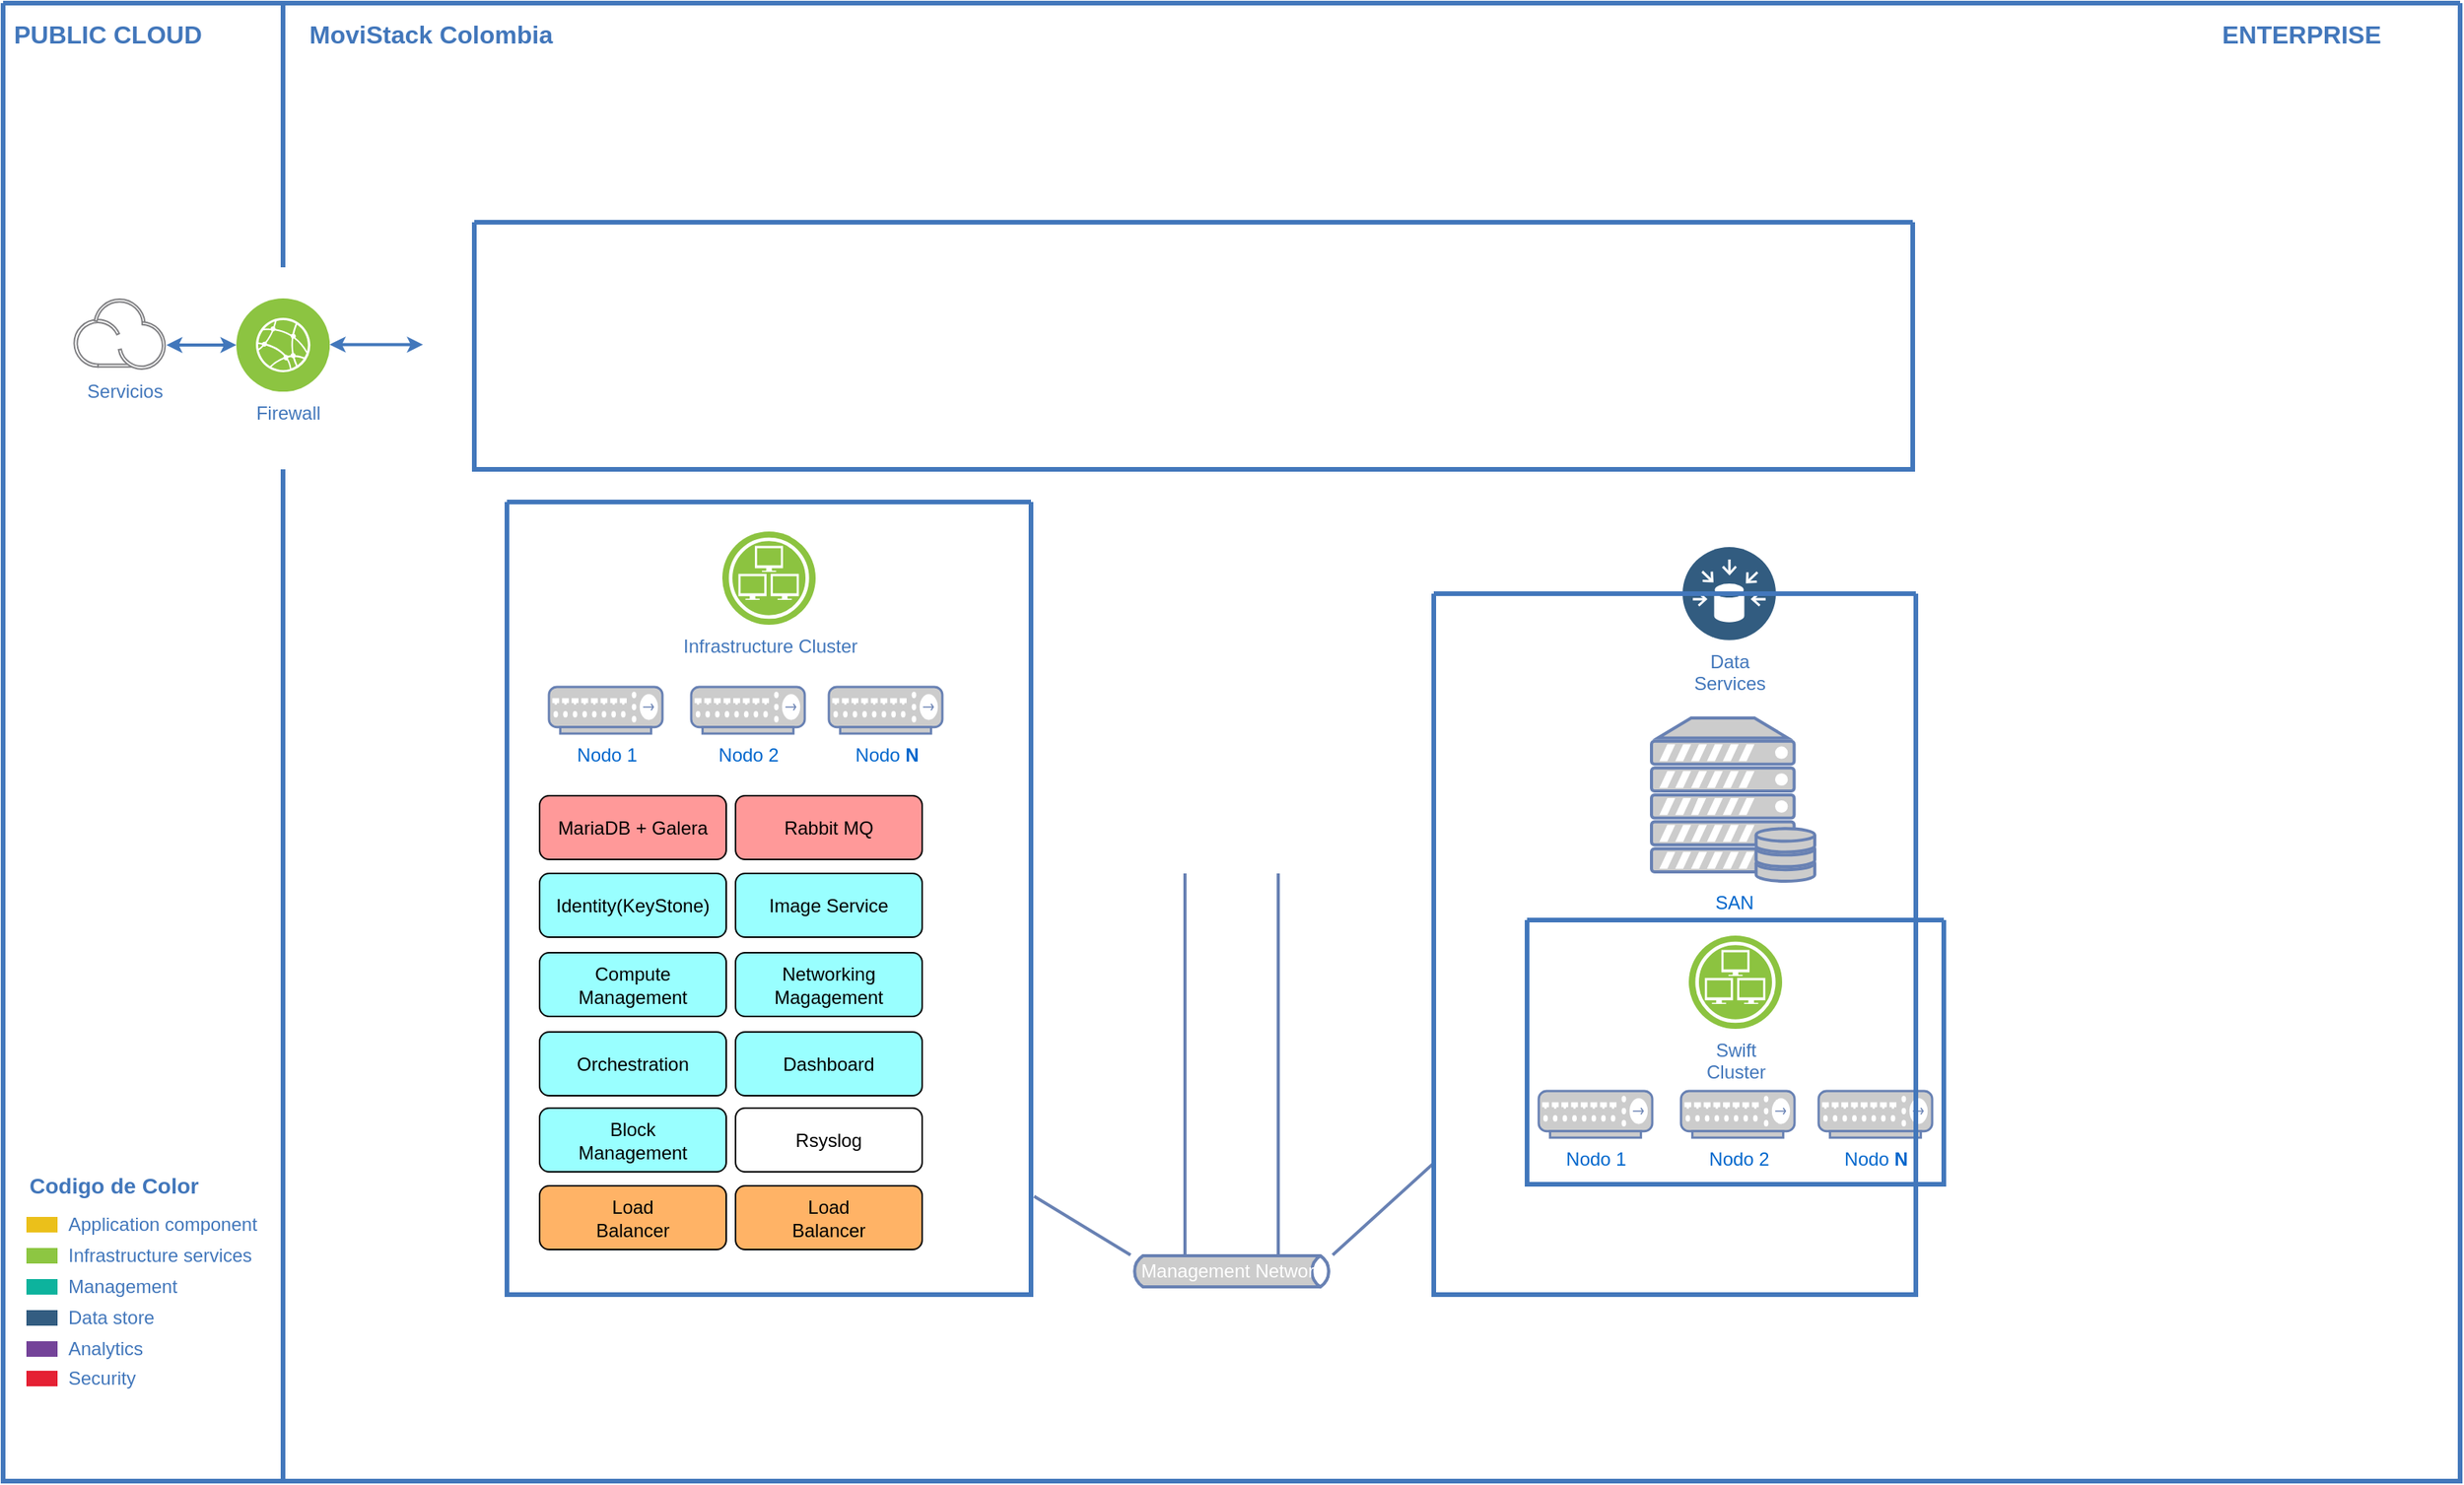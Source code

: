 <mxfile version="13.9.2" type="github">
  <diagram id="2f404044-711c-603c-8f00-f6bb4c023d3c" name="Page-1">
    <mxGraphModel dx="1022" dy="1924" grid="1" gridSize="10" guides="1" tooltips="1" connect="1" arrows="1" fold="1" page="1" pageScale="1" pageWidth="827" pageHeight="1169" background="#ffffff" math="0" shadow="0">
      <root>
        <mxCell id="0" />
        <mxCell id="1" parent="0" />
        <mxCell id="63" value="d" style="swimlane;shadow=0;strokeColor=#4277BB;fillColor=#ffffff;fontColor=none;align=right;startSize=0;collapsible=0;noLabel=1;strokeWidth=3;" parent="1" vertex="1">
          <mxGeometry x="90" y="-790" width="1580" height="951" as="geometry" />
        </mxCell>
        <mxCell id="102" value="PUBLIC CLOUD" style="text;html=1;align=left;verticalAlign=middle;fontColor=#4277BB;shadow=0;dashed=0;strokeColor=none;fillColor=none;labelBackgroundColor=none;fontStyle=1;fontSize=16;spacingLeft=5;" parent="63" vertex="1">
          <mxGeometry y="10" width="150" height="20" as="geometry" />
        </mxCell>
        <mxCell id="103" value="" style="line;strokeWidth=3;direction=south;html=1;shadow=0;labelBackgroundColor=none;fillColor=none;gradientColor=none;fontSize=12;fontColor=#4277BB;align=right;strokeColor=#4277BB;" parent="63" vertex="1">
          <mxGeometry x="175" y="1" width="10" height="169" as="geometry" />
        </mxCell>
        <mxCell id="107" value="&lt;div&gt;MoviStack Colombia&lt;br&gt;&lt;/div&gt;" style="text;html=1;align=left;verticalAlign=middle;fontColor=#4277BB;shadow=0;dashed=0;strokeColor=none;fillColor=none;labelBackgroundColor=none;fontStyle=1;fontSize=16;spacingLeft=5;" parent="63" vertex="1">
          <mxGeometry x="190" y="10" width="150" height="20" as="geometry" />
        </mxCell>
        <mxCell id="108" value="ENTERPRISE" style="text;html=1;align=left;verticalAlign=middle;fontColor=#4277BB;shadow=0;dashed=0;strokeColor=none;fillColor=none;labelBackgroundColor=none;fontStyle=1;fontSize=16;spacingLeft=5;" parent="63" vertex="1">
          <mxGeometry x="1420" y="10" width="140" height="20" as="geometry" />
        </mxCell>
        <mxCell id="109" value="Application component" style="rounded=0;html=1;shadow=0;labelBackgroundColor=none;strokeColor=none;strokeWidth=2;fillColor=#EBC01A;gradientColor=none;fontSize=12;fontColor=#4277BB;align=left;labelPosition=right;verticalLabelPosition=middle;verticalAlign=middle;spacingLeft=5;" parent="63" vertex="1">
          <mxGeometry x="15" y="781" width="20" height="10" as="geometry" />
        </mxCell>
        <mxCell id="110" value="Infrastructure services" style="rounded=0;html=1;shadow=0;labelBackgroundColor=none;strokeColor=none;strokeWidth=2;fillColor=#8DC642;gradientColor=none;fontSize=12;fontColor=#4277BB;align=left;labelPosition=right;verticalLabelPosition=middle;verticalAlign=middle;spacingLeft=5;" parent="63" vertex="1">
          <mxGeometry x="15" y="801" width="20" height="10" as="geometry" />
        </mxCell>
        <mxCell id="111" value="Management" style="rounded=0;html=1;shadow=0;labelBackgroundColor=none;strokeColor=none;strokeWidth=2;fillColor=#0DB39D;gradientColor=none;fontSize=12;fontColor=#4277BB;align=left;labelPosition=right;verticalLabelPosition=middle;verticalAlign=middle;spacingLeft=5;" parent="63" vertex="1">
          <mxGeometry x="15" y="821" width="20" height="10" as="geometry" />
        </mxCell>
        <mxCell id="112" value="Data store" style="rounded=0;html=1;shadow=0;labelBackgroundColor=none;strokeColor=none;strokeWidth=2;fillColor=#335D81;gradientColor=none;fontSize=12;fontColor=#4277BB;align=left;labelPosition=right;verticalLabelPosition=middle;verticalAlign=middle;spacingLeft=5;" parent="63" vertex="1">
          <mxGeometry x="15" y="841" width="20" height="10" as="geometry" />
        </mxCell>
        <mxCell id="113" value="Analytics" style="rounded=0;html=1;shadow=0;labelBackgroundColor=none;strokeColor=none;strokeWidth=2;fillColor=#744399;gradientColor=none;fontSize=12;fontColor=#4277BB;align=left;labelPosition=right;verticalLabelPosition=middle;verticalAlign=middle;spacingLeft=5;" parent="63" vertex="1">
          <mxGeometry x="15" y="861" width="20" height="10" as="geometry" />
        </mxCell>
        <mxCell id="115" value="Security" style="rounded=0;html=1;shadow=0;labelBackgroundColor=none;strokeColor=none;strokeWidth=2;fillColor=#E52134;gradientColor=none;fontSize=12;fontColor=#4277BB;align=left;labelPosition=right;verticalLabelPosition=middle;verticalAlign=middle;spacingLeft=5;" parent="63" vertex="1">
          <mxGeometry x="15" y="880" width="20" height="10" as="geometry" />
        </mxCell>
        <mxCell id="117" value="Codigo de Color" style="text;html=1;align=left;verticalAlign=middle;fontColor=#4277BB;shadow=0;dashed=0;strokeColor=none;fillColor=none;labelBackgroundColor=none;fontStyle=1;fontSize=14;spacingLeft=0;" parent="63" vertex="1">
          <mxGeometry x="15" y="751" width="150" height="20" as="geometry" />
        </mxCell>
        <mxCell id="189" style="edgeStyle=orthogonalEdgeStyle;rounded=0;html=1;labelBackgroundColor=#ffffff;startArrow=classic;startFill=1;startSize=4;endSize=4;jettySize=auto;orthogonalLoop=1;strokeColor=#4277BB;strokeWidth=2;fontSize=12;fontColor=#4277BB;" parent="63" target="119" edge="1">
          <mxGeometry relative="1" as="geometry">
            <mxPoint x="270" y="219.714" as="sourcePoint" />
            <Array as="points">
              <mxPoint x="250" y="220" />
              <mxPoint x="250" y="220" />
            </Array>
          </mxGeometry>
        </mxCell>
        <mxCell id="188" style="edgeStyle=orthogonalEdgeStyle;rounded=0;html=1;labelBackgroundColor=#ffffff;startArrow=classic;startFill=1;startSize=4;endSize=4;jettySize=auto;orthogonalLoop=1;strokeColor=#4277BB;strokeWidth=2;fontSize=12;fontColor=#4277BB;" parent="63" source="119" edge="1">
          <mxGeometry relative="1" as="geometry">
            <mxPoint x="105" y="220" as="targetPoint" />
          </mxGeometry>
        </mxCell>
        <mxCell id="119" value="Firewall" style="aspect=fixed;perimeter=ellipsePerimeter;html=1;align=center;shadow=0;image;image=img/lib/ibm/infrastructure/edge_services.svg;labelBackgroundColor=none;strokeColor=none;strokeWidth=2;fillColor=#808080;gradientColor=none;fontSize=12;fontColor=#4277BB;rounded=0;verticalAlign=top;spacingLeft=5;" parent="63" vertex="1">
          <mxGeometry x="150" y="190" width="60" height="60" as="geometry" />
        </mxCell>
        <mxCell id="160" value="&lt;div&gt;Servicios&lt;/div&gt;" style="aspect=fixed;perimeter=ellipsePerimeter;html=1;align=center;shadow=0;image;image=img/lib/ibm/miscellaneous/ibm_public_cloud.svg;labelBackgroundColor=none;strokeColor=none;strokeWidth=2;fillColor=#808080;gradientColor=none;fontSize=12;fontColor=#4277BB;rounded=0;verticalAlign=top;spacingLeft=5;labelPosition=center;verticalLabelPosition=bottom;" parent="63" vertex="1">
          <mxGeometry x="45" y="190" width="60" height="46" as="geometry" />
        </mxCell>
        <mxCell id="185" style="edgeStyle=orthogonalEdgeStyle;rounded=0;html=1;exitX=0.75;exitY=0;entryX=0.75;entryY=0;labelBackgroundColor=#ffffff;startArrow=classic;startFill=1;startSize=4;endSize=4;jettySize=auto;orthogonalLoop=1;strokeColor=#EDC11C;strokeWidth=2;fontSize=12;fontColor=#4277BB;" parent="63" edge="1">
          <mxGeometry relative="1" as="geometry">
            <mxPoint x="88.416" y="193.167" as="sourcePoint" />
            <mxPoint x="88.416" y="193.167" as="targetPoint" />
          </mxGeometry>
        </mxCell>
        <mxCell id="190" value="" style="line;strokeWidth=3;direction=south;html=1;shadow=0;labelBackgroundColor=none;fillColor=none;gradientColor=none;fontSize=12;fontColor=#4277BB;align=right;strokeColor=#4277BB;" parent="63" vertex="1">
          <mxGeometry x="175" y="300" width="10" height="650" as="geometry" />
        </mxCell>
        <mxCell id="r0c3RGa3e9_HJlfcR4p_-203" value="" style="swimlane;shadow=0;labelBackgroundColor=#007FFF;strokeColor=#4277BB;fillColor=none;gradientColor=none;fontColor=#000000;align=right;collapsible=0;startSize=0;strokeWidth=3;" parent="63" vertex="1">
          <mxGeometry x="303" y="141" width="925" height="159" as="geometry" />
        </mxCell>
        <mxCell id="r0c3RGa3e9_HJlfcR4p_-210" value="Management Network" style="html=1;fillColor=#CCCCCC;strokeColor=#6881B3;gradientColor=none;gradientDirection=north;strokeWidth=2;shape=mxgraph.networks.bus;gradientColor=none;gradientDirection=north;fontColor=#ffffff;perimeter=backbonePerimeter;backboneSize=20;" parent="63" vertex="1">
          <mxGeometry x="725" y="761" width="130" height="110" as="geometry" />
        </mxCell>
        <mxCell id="r0c3RGa3e9_HJlfcR4p_-213" value="" style="strokeColor=#6881B3;edgeStyle=none;rounded=0;endArrow=none;html=1;strokeWidth=2;" parent="63" target="r0c3RGa3e9_HJlfcR4p_-210" edge="1" source="cRJQLeUhSExgf8Py-p7z-230">
          <mxGeometry relative="1" as="geometry">
            <mxPoint x="820" y="420" as="sourcePoint" />
          </mxGeometry>
        </mxCell>
        <mxCell id="r0c3RGa3e9_HJlfcR4p_-215" value="" style="strokeColor=#6881B3;edgeStyle=none;rounded=0;endArrow=none;html=1;strokeWidth=2;exitX=1.006;exitY=0.876;exitDx=0;exitDy=0;exitPerimeter=0;" parent="63" target="r0c3RGa3e9_HJlfcR4p_-210" edge="1" source="174">
          <mxGeometry relative="1" as="geometry">
            <mxPoint x="700" y="560" as="sourcePoint" />
          </mxGeometry>
        </mxCell>
        <mxCell id="r0c3RGa3e9_HJlfcR4p_-216" value="" style="strokeColor=#6881B3;edgeStyle=none;rounded=0;endArrow=none;html=1;strokeWidth=2;" parent="63" target="r0c3RGa3e9_HJlfcR4p_-210" edge="1">
          <mxGeometry relative="1" as="geometry">
            <mxPoint x="760" y="560" as="sourcePoint" />
          </mxGeometry>
        </mxCell>
        <mxCell id="r0c3RGa3e9_HJlfcR4p_-217" value="" style="strokeColor=#6881B3;edgeStyle=none;rounded=0;endArrow=none;html=1;strokeWidth=2;" parent="63" target="r0c3RGa3e9_HJlfcR4p_-210" edge="1">
          <mxGeometry relative="1" as="geometry">
            <mxPoint x="820" y="560" as="sourcePoint" />
          </mxGeometry>
        </mxCell>
        <mxCell id="174" value="" style="swimlane;shadow=0;labelBackgroundColor=#007FFF;strokeColor=#4277BB;fillColor=none;gradientColor=none;fontColor=#000000;align=right;collapsible=0;startSize=0;strokeWidth=3;" parent="63" vertex="1">
          <mxGeometry x="324" y="321" width="337" height="510" as="geometry" />
        </mxCell>
        <mxCell id="176" value="Infrastructure Cluster" style="aspect=fixed;perimeter=ellipsePerimeter;html=1;align=center;shadow=0;dashed=0;image;image=img/lib/ibm/infrastructure/infrastructure_services.svg;labelBackgroundColor=none;strokeColor=#4277BB;strokeWidth=2;fillColor=none;gradientColor=none;fontSize=12;fontColor=#4277BB;" parent="174" vertex="1">
          <mxGeometry x="138.5" y="19" width="60" height="60" as="geometry" />
        </mxCell>
        <mxCell id="r0c3RGa3e9_HJlfcR4p_-209" value="Nodo 1" style="fontColor=#0066CC;verticalAlign=top;verticalLabelPosition=bottom;labelPosition=center;align=center;html=1;outlineConnect=0;fillColor=#CCCCCC;strokeColor=#6881B3;gradientColor=none;gradientDirection=north;strokeWidth=2;shape=mxgraph.networks.hub;" parent="174" vertex="1">
          <mxGeometry x="27" y="119" width="73" height="30" as="geometry" />
        </mxCell>
        <mxCell id="r0c3RGa3e9_HJlfcR4p_-224" value="Nodo &lt;b&gt;N&lt;/b&gt;" style="fontColor=#0066CC;verticalAlign=top;verticalLabelPosition=bottom;labelPosition=center;align=center;html=1;outlineConnect=0;fillColor=#CCCCCC;strokeColor=#6881B3;gradientColor=none;gradientDirection=north;strokeWidth=2;shape=mxgraph.networks.hub;" parent="174" vertex="1">
          <mxGeometry x="207" y="119" width="73" height="30" as="geometry" />
        </mxCell>
        <mxCell id="r0c3RGa3e9_HJlfcR4p_-223" value="&lt;div&gt;Nodo 2&lt;/div&gt;&lt;div&gt;&lt;br&gt;&lt;/div&gt;" style="fontColor=#0066CC;verticalAlign=top;verticalLabelPosition=bottom;labelPosition=center;align=center;html=1;outlineConnect=0;fillColor=#CCCCCC;strokeColor=#6881B3;gradientColor=none;gradientDirection=north;strokeWidth=2;shape=mxgraph.networks.hub;" parent="174" vertex="1">
          <mxGeometry x="118.5" y="119" width="73" height="30" as="geometry" />
        </mxCell>
        <mxCell id="cRJQLeUhSExgf8Py-p7z-193" value="MariaDB + Galera" style="shape=ext;rounded=1;html=1;whiteSpace=wrap;fillColor=#FF9999;" vertex="1" parent="174">
          <mxGeometry x="21" y="189" width="120" height="41" as="geometry" />
        </mxCell>
        <mxCell id="cRJQLeUhSExgf8Py-p7z-194" value="Rabbit MQ" style="shape=ext;rounded=1;html=1;whiteSpace=wrap;fillColor=#FF9999;" vertex="1" parent="174">
          <mxGeometry x="147" y="189" width="120" height="41" as="geometry" />
        </mxCell>
        <mxCell id="cRJQLeUhSExgf8Py-p7z-195" value="Image Service" style="shape=ext;rounded=1;html=1;whiteSpace=wrap;fillColor=#99FFFF;" vertex="1" parent="174">
          <mxGeometry x="147" y="239" width="120" height="41" as="geometry" />
        </mxCell>
        <mxCell id="cRJQLeUhSExgf8Py-p7z-196" value="Identity(KeyStone)" style="shape=ext;rounded=1;html=1;whiteSpace=wrap;fillColor=#99FFFF;" vertex="1" parent="174">
          <mxGeometry x="21" y="239" width="120" height="41" as="geometry" />
        </mxCell>
        <mxCell id="cRJQLeUhSExgf8Py-p7z-197" value="Compute Management" style="shape=ext;rounded=1;html=1;whiteSpace=wrap;fillColor=#99FFFF;" vertex="1" parent="174">
          <mxGeometry x="21" y="290" width="120" height="41" as="geometry" />
        </mxCell>
        <mxCell id="cRJQLeUhSExgf8Py-p7z-198" value="&lt;div&gt;Networking&lt;/div&gt;&lt;div&gt;Magagement&lt;br&gt;&lt;/div&gt;" style="shape=ext;rounded=1;html=1;whiteSpace=wrap;fillColor=#99FFFF;" vertex="1" parent="174">
          <mxGeometry x="147" y="290" width="120" height="41" as="geometry" />
        </mxCell>
        <mxCell id="cRJQLeUhSExgf8Py-p7z-199" value="Orchestration" style="shape=ext;rounded=1;html=1;whiteSpace=wrap;fillColor=#99FFFF;" vertex="1" parent="174">
          <mxGeometry x="21" y="341" width="120" height="41" as="geometry" />
        </mxCell>
        <mxCell id="cRJQLeUhSExgf8Py-p7z-200" value="Dashboard" style="shape=ext;rounded=1;html=1;whiteSpace=wrap;fillColor=#99FFFF;" vertex="1" parent="174">
          <mxGeometry x="147" y="341" width="120" height="41" as="geometry" />
        </mxCell>
        <mxCell id="cRJQLeUhSExgf8Py-p7z-201" value="&lt;div&gt;Block&lt;/div&gt;&lt;div&gt;Management&lt;/div&gt;" style="shape=ext;rounded=1;html=1;whiteSpace=wrap;fillColor=#99FFFF;" vertex="1" parent="174">
          <mxGeometry x="21" y="390" width="120" height="41" as="geometry" />
        </mxCell>
        <mxCell id="cRJQLeUhSExgf8Py-p7z-202" value="Rsyslog" style="shape=ext;rounded=1;html=1;whiteSpace=wrap;" vertex="1" parent="174">
          <mxGeometry x="147" y="390" width="120" height="41" as="geometry" />
        </mxCell>
        <mxCell id="cRJQLeUhSExgf8Py-p7z-203" value="Load&lt;br&gt;Balancer" style="shape=ext;rounded=1;html=1;whiteSpace=wrap;fillColor=#FFB366;" vertex="1" parent="174">
          <mxGeometry x="21" y="440" width="120" height="41" as="geometry" />
        </mxCell>
        <mxCell id="cRJQLeUhSExgf8Py-p7z-205" value="Load&lt;br&gt;Balancer" style="shape=ext;rounded=1;html=1;whiteSpace=wrap;fillColor=#FFB366;" vertex="1" parent="174">
          <mxGeometry x="147" y="440" width="120" height="41" as="geometry" />
        </mxCell>
        <mxCell id="cRJQLeUhSExgf8Py-p7z-233" value="" style="group" vertex="1" connectable="0" parent="63">
          <mxGeometry x="959" y="330" width="310" height="501" as="geometry" />
        </mxCell>
        <mxCell id="cRJQLeUhSExgf8Py-p7z-232" value="" style="group" vertex="1" connectable="0" parent="cRJQLeUhSExgf8Py-p7z-233">
          <mxGeometry x="21" y="20" width="268" height="481" as="geometry" />
        </mxCell>
        <mxCell id="r0c3RGa3e9_HJlfcR4p_-205" value="Data&lt;div&gt;Services&lt;/div&gt;" style="aspect=fixed;perimeter=ellipsePerimeter;html=1;align=center;shadow=0;dashed=0;image;image=img/lib/ibm/data/data_sources.svg;labelBackgroundColor=none;strokeColor=#4277BB;strokeWidth=2;fillColor=none;gradientColor=none;fontSize=12;fontColor=#4277BB;" parent="cRJQLeUhSExgf8Py-p7z-232" vertex="1">
          <mxGeometry x="100" width="60" height="60" as="geometry" />
        </mxCell>
        <mxCell id="cRJQLeUhSExgf8Py-p7z-206" value="SAN" style="fontColor=#0066CC;verticalAlign=top;verticalLabelPosition=bottom;labelPosition=center;align=center;html=1;outlineConnect=0;fillColor=#CCCCCC;strokeColor=#6881B3;gradientColor=none;gradientDirection=north;strokeWidth=2;shape=mxgraph.networks.server_storage;" vertex="1" parent="cRJQLeUhSExgf8Py-p7z-232">
          <mxGeometry x="80" y="110" width="105" height="105" as="geometry" />
        </mxCell>
        <mxCell id="cRJQLeUhSExgf8Py-p7z-227" value="" style="swimlane;shadow=0;labelBackgroundColor=#007FFF;strokeColor=#4277BB;fillColor=none;gradientColor=none;fontColor=#000000;align=right;collapsible=0;startSize=0;strokeWidth=3;" vertex="1" parent="cRJQLeUhSExgf8Py-p7z-232">
          <mxGeometry y="240" width="268" height="170" as="geometry" />
        </mxCell>
        <mxCell id="cRJQLeUhSExgf8Py-p7z-207" value="Nodo 1" style="fontColor=#0066CC;verticalAlign=top;verticalLabelPosition=bottom;labelPosition=center;align=center;html=1;outlineConnect=0;fillColor=#CCCCCC;strokeColor=#6881B3;gradientColor=none;gradientDirection=north;strokeWidth=2;shape=mxgraph.networks.hub;" vertex="1" parent="cRJQLeUhSExgf8Py-p7z-227">
          <mxGeometry x="7.5" y="110" width="73" height="30" as="geometry" />
        </mxCell>
        <mxCell id="cRJQLeUhSExgf8Py-p7z-208" value="&lt;div&gt;Nodo 2&lt;/div&gt;&lt;div&gt;&lt;br&gt;&lt;/div&gt;" style="fontColor=#0066CC;verticalAlign=top;verticalLabelPosition=bottom;labelPosition=center;align=center;html=1;outlineConnect=0;fillColor=#CCCCCC;strokeColor=#6881B3;gradientColor=none;gradientDirection=north;strokeWidth=2;shape=mxgraph.networks.hub;" vertex="1" parent="cRJQLeUhSExgf8Py-p7z-227">
          <mxGeometry x="99" y="110" width="73" height="30" as="geometry" />
        </mxCell>
        <mxCell id="cRJQLeUhSExgf8Py-p7z-209" value="Nodo &lt;b&gt;N&lt;/b&gt;" style="fontColor=#0066CC;verticalAlign=top;verticalLabelPosition=bottom;labelPosition=center;align=center;html=1;outlineConnect=0;fillColor=#CCCCCC;strokeColor=#6881B3;gradientColor=none;gradientDirection=north;strokeWidth=2;shape=mxgraph.networks.hub;" vertex="1" parent="cRJQLeUhSExgf8Py-p7z-227">
          <mxGeometry x="187.5" y="110" width="73" height="30" as="geometry" />
        </mxCell>
        <mxCell id="cRJQLeUhSExgf8Py-p7z-229" value="Swift&lt;br&gt;Cluster" style="aspect=fixed;perimeter=ellipsePerimeter;html=1;align=center;shadow=0;dashed=0;image;image=img/lib/ibm/infrastructure/infrastructure_services.svg;labelBackgroundColor=none;strokeColor=#4277BB;strokeWidth=2;fillColor=none;gradientColor=none;fontSize=12;fontColor=#4277BB;" vertex="1" parent="cRJQLeUhSExgf8Py-p7z-227">
          <mxGeometry x="104" y="10" width="60" height="60" as="geometry" />
        </mxCell>
        <mxCell id="cRJQLeUhSExgf8Py-p7z-230" value="" style="swimlane;shadow=0;labelBackgroundColor=#007FFF;strokeColor=#4277BB;fillColor=none;gradientColor=none;fontColor=#000000;align=right;collapsible=0;startSize=0;strokeWidth=3;" vertex="1" parent="cRJQLeUhSExgf8Py-p7z-232">
          <mxGeometry x="-60" y="30" width="310" height="451" as="geometry" />
        </mxCell>
      </root>
    </mxGraphModel>
  </diagram>
</mxfile>
